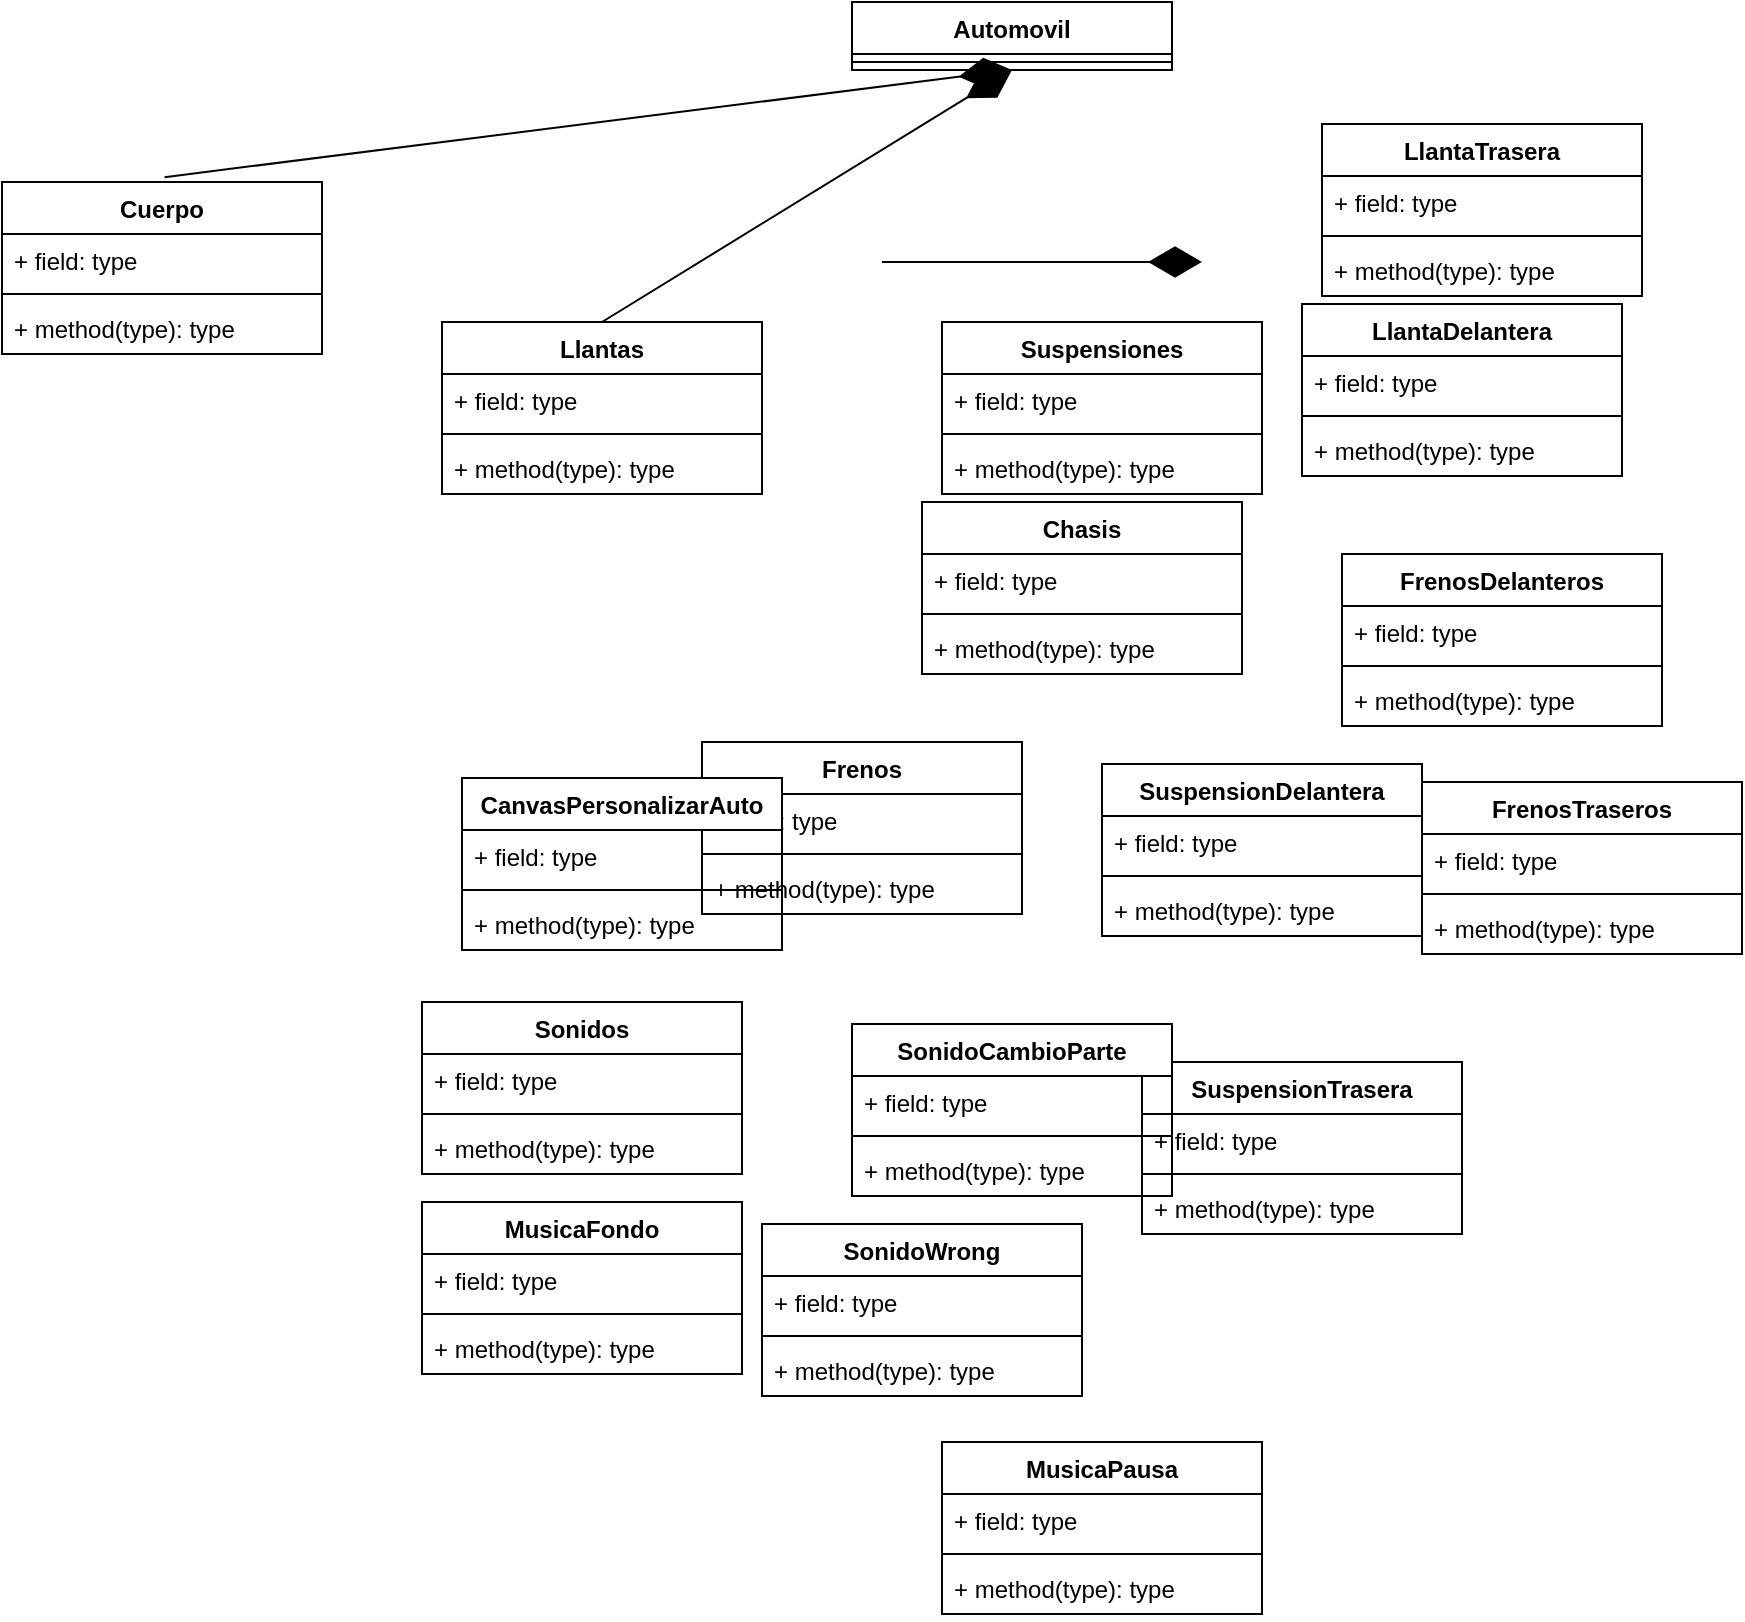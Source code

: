 <mxfile version="14.6.6" type="device"><diagram id="_zp5e1gZrEHyTiudf8Xm" name="Page-1"><mxGraphModel dx="1668" dy="423" grid="1" gridSize="10" guides="1" tooltips="1" connect="1" arrows="1" fold="1" page="1" pageScale="1" pageWidth="850" pageHeight="1100" math="0" shadow="0"><root><mxCell id="0"/><mxCell id="1" parent="0"/><mxCell id="GVhMm1rO3jeBODzTd0Iu-1" value="Automovil" style="swimlane;fontStyle=1;align=center;verticalAlign=top;childLayout=stackLayout;horizontal=1;startSize=26;horizontalStack=0;resizeParent=1;resizeParentMax=0;resizeLast=0;collapsible=1;marginBottom=0;" vertex="1" parent="1"><mxGeometry x="265" y="40" width="160" height="34" as="geometry"/></mxCell><mxCell id="GVhMm1rO3jeBODzTd0Iu-3" value="" style="line;strokeWidth=1;fillColor=none;align=left;verticalAlign=middle;spacingTop=-1;spacingLeft=3;spacingRight=3;rotatable=0;labelPosition=right;points=[];portConstraint=eastwest;" vertex="1" parent="GVhMm1rO3jeBODzTd0Iu-1"><mxGeometry y="26" width="160" height="8" as="geometry"/></mxCell><mxCell id="GVhMm1rO3jeBODzTd0Iu-5" value="Cuerpo" style="swimlane;fontStyle=1;align=center;verticalAlign=top;childLayout=stackLayout;horizontal=1;startSize=26;horizontalStack=0;resizeParent=1;resizeParentMax=0;resizeLast=0;collapsible=1;marginBottom=0;" vertex="1" parent="1"><mxGeometry x="-160" y="130" width="160" height="86" as="geometry"/></mxCell><mxCell id="GVhMm1rO3jeBODzTd0Iu-6" value="+ field: type" style="text;strokeColor=none;fillColor=none;align=left;verticalAlign=top;spacingLeft=4;spacingRight=4;overflow=hidden;rotatable=0;points=[[0,0.5],[1,0.5]];portConstraint=eastwest;" vertex="1" parent="GVhMm1rO3jeBODzTd0Iu-5"><mxGeometry y="26" width="160" height="26" as="geometry"/></mxCell><mxCell id="GVhMm1rO3jeBODzTd0Iu-7" value="" style="line;strokeWidth=1;fillColor=none;align=left;verticalAlign=middle;spacingTop=-1;spacingLeft=3;spacingRight=3;rotatable=0;labelPosition=right;points=[];portConstraint=eastwest;" vertex="1" parent="GVhMm1rO3jeBODzTd0Iu-5"><mxGeometry y="52" width="160" height="8" as="geometry"/></mxCell><mxCell id="GVhMm1rO3jeBODzTd0Iu-8" value="+ method(type): type" style="text;strokeColor=none;fillColor=none;align=left;verticalAlign=top;spacingLeft=4;spacingRight=4;overflow=hidden;rotatable=0;points=[[0,0.5],[1,0.5]];portConstraint=eastwest;" vertex="1" parent="GVhMm1rO3jeBODzTd0Iu-5"><mxGeometry y="60" width="160" height="26" as="geometry"/></mxCell><mxCell id="GVhMm1rO3jeBODzTd0Iu-9" value="Llantas" style="swimlane;fontStyle=1;align=center;verticalAlign=top;childLayout=stackLayout;horizontal=1;startSize=26;horizontalStack=0;resizeParent=1;resizeParentMax=0;resizeLast=0;collapsible=1;marginBottom=0;" vertex="1" parent="1"><mxGeometry x="60" y="200" width="160" height="86" as="geometry"/></mxCell><mxCell id="GVhMm1rO3jeBODzTd0Iu-10" value="+ field: type" style="text;strokeColor=none;fillColor=none;align=left;verticalAlign=top;spacingLeft=4;spacingRight=4;overflow=hidden;rotatable=0;points=[[0,0.5],[1,0.5]];portConstraint=eastwest;" vertex="1" parent="GVhMm1rO3jeBODzTd0Iu-9"><mxGeometry y="26" width="160" height="26" as="geometry"/></mxCell><mxCell id="GVhMm1rO3jeBODzTd0Iu-11" value="" style="line;strokeWidth=1;fillColor=none;align=left;verticalAlign=middle;spacingTop=-1;spacingLeft=3;spacingRight=3;rotatable=0;labelPosition=right;points=[];portConstraint=eastwest;" vertex="1" parent="GVhMm1rO3jeBODzTd0Iu-9"><mxGeometry y="52" width="160" height="8" as="geometry"/></mxCell><mxCell id="GVhMm1rO3jeBODzTd0Iu-12" value="+ method(type): type" style="text;strokeColor=none;fillColor=none;align=left;verticalAlign=top;spacingLeft=4;spacingRight=4;overflow=hidden;rotatable=0;points=[[0,0.5],[1,0.5]];portConstraint=eastwest;" vertex="1" parent="GVhMm1rO3jeBODzTd0Iu-9"><mxGeometry y="60" width="160" height="26" as="geometry"/></mxCell><mxCell id="GVhMm1rO3jeBODzTd0Iu-13" value="Suspensiones" style="swimlane;fontStyle=1;align=center;verticalAlign=top;childLayout=stackLayout;horizontal=1;startSize=26;horizontalStack=0;resizeParent=1;resizeParentMax=0;resizeLast=0;collapsible=1;marginBottom=0;" vertex="1" parent="1"><mxGeometry x="310" y="200" width="160" height="86" as="geometry"/></mxCell><mxCell id="GVhMm1rO3jeBODzTd0Iu-14" value="+ field: type" style="text;strokeColor=none;fillColor=none;align=left;verticalAlign=top;spacingLeft=4;spacingRight=4;overflow=hidden;rotatable=0;points=[[0,0.5],[1,0.5]];portConstraint=eastwest;" vertex="1" parent="GVhMm1rO3jeBODzTd0Iu-13"><mxGeometry y="26" width="160" height="26" as="geometry"/></mxCell><mxCell id="GVhMm1rO3jeBODzTd0Iu-15" value="" style="line;strokeWidth=1;fillColor=none;align=left;verticalAlign=middle;spacingTop=-1;spacingLeft=3;spacingRight=3;rotatable=0;labelPosition=right;points=[];portConstraint=eastwest;" vertex="1" parent="GVhMm1rO3jeBODzTd0Iu-13"><mxGeometry y="52" width="160" height="8" as="geometry"/></mxCell><mxCell id="GVhMm1rO3jeBODzTd0Iu-16" value="+ method(type): type" style="text;strokeColor=none;fillColor=none;align=left;verticalAlign=top;spacingLeft=4;spacingRight=4;overflow=hidden;rotatable=0;points=[[0,0.5],[1,0.5]];portConstraint=eastwest;" vertex="1" parent="GVhMm1rO3jeBODzTd0Iu-13"><mxGeometry y="60" width="160" height="26" as="geometry"/></mxCell><mxCell id="GVhMm1rO3jeBODzTd0Iu-17" value="Chasis" style="swimlane;fontStyle=1;align=center;verticalAlign=top;childLayout=stackLayout;horizontal=1;startSize=26;horizontalStack=0;resizeParent=1;resizeParentMax=0;resizeLast=0;collapsible=1;marginBottom=0;" vertex="1" parent="1"><mxGeometry x="300" y="290" width="160" height="86" as="geometry"/></mxCell><mxCell id="GVhMm1rO3jeBODzTd0Iu-18" value="+ field: type" style="text;strokeColor=none;fillColor=none;align=left;verticalAlign=top;spacingLeft=4;spacingRight=4;overflow=hidden;rotatable=0;points=[[0,0.5],[1,0.5]];portConstraint=eastwest;" vertex="1" parent="GVhMm1rO3jeBODzTd0Iu-17"><mxGeometry y="26" width="160" height="26" as="geometry"/></mxCell><mxCell id="GVhMm1rO3jeBODzTd0Iu-19" value="" style="line;strokeWidth=1;fillColor=none;align=left;verticalAlign=middle;spacingTop=-1;spacingLeft=3;spacingRight=3;rotatable=0;labelPosition=right;points=[];portConstraint=eastwest;" vertex="1" parent="GVhMm1rO3jeBODzTd0Iu-17"><mxGeometry y="52" width="160" height="8" as="geometry"/></mxCell><mxCell id="GVhMm1rO3jeBODzTd0Iu-20" value="+ method(type): type" style="text;strokeColor=none;fillColor=none;align=left;verticalAlign=top;spacingLeft=4;spacingRight=4;overflow=hidden;rotatable=0;points=[[0,0.5],[1,0.5]];portConstraint=eastwest;" vertex="1" parent="GVhMm1rO3jeBODzTd0Iu-17"><mxGeometry y="60" width="160" height="26" as="geometry"/></mxCell><mxCell id="GVhMm1rO3jeBODzTd0Iu-21" value="Frenos" style="swimlane;fontStyle=1;align=center;verticalAlign=top;childLayout=stackLayout;horizontal=1;startSize=26;horizontalStack=0;resizeParent=1;resizeParentMax=0;resizeLast=0;collapsible=1;marginBottom=0;" vertex="1" parent="1"><mxGeometry x="190" y="410" width="160" height="86" as="geometry"/></mxCell><mxCell id="GVhMm1rO3jeBODzTd0Iu-22" value="+ field: type" style="text;strokeColor=none;fillColor=none;align=left;verticalAlign=top;spacingLeft=4;spacingRight=4;overflow=hidden;rotatable=0;points=[[0,0.5],[1,0.5]];portConstraint=eastwest;" vertex="1" parent="GVhMm1rO3jeBODzTd0Iu-21"><mxGeometry y="26" width="160" height="26" as="geometry"/></mxCell><mxCell id="GVhMm1rO3jeBODzTd0Iu-23" value="" style="line;strokeWidth=1;fillColor=none;align=left;verticalAlign=middle;spacingTop=-1;spacingLeft=3;spacingRight=3;rotatable=0;labelPosition=right;points=[];portConstraint=eastwest;" vertex="1" parent="GVhMm1rO3jeBODzTd0Iu-21"><mxGeometry y="52" width="160" height="8" as="geometry"/></mxCell><mxCell id="GVhMm1rO3jeBODzTd0Iu-24" value="+ method(type): type" style="text;strokeColor=none;fillColor=none;align=left;verticalAlign=top;spacingLeft=4;spacingRight=4;overflow=hidden;rotatable=0;points=[[0,0.5],[1,0.5]];portConstraint=eastwest;" vertex="1" parent="GVhMm1rO3jeBODzTd0Iu-21"><mxGeometry y="60" width="160" height="26" as="geometry"/></mxCell><mxCell id="GVhMm1rO3jeBODzTd0Iu-25" value="LlantaDelantera" style="swimlane;fontStyle=1;align=center;verticalAlign=top;childLayout=stackLayout;horizontal=1;startSize=26;horizontalStack=0;resizeParent=1;resizeParentMax=0;resizeLast=0;collapsible=1;marginBottom=0;" vertex="1" parent="1"><mxGeometry x="490" y="191" width="160" height="86" as="geometry"/></mxCell><mxCell id="GVhMm1rO3jeBODzTd0Iu-26" value="+ field: type" style="text;strokeColor=none;fillColor=none;align=left;verticalAlign=top;spacingLeft=4;spacingRight=4;overflow=hidden;rotatable=0;points=[[0,0.5],[1,0.5]];portConstraint=eastwest;" vertex="1" parent="GVhMm1rO3jeBODzTd0Iu-25"><mxGeometry y="26" width="160" height="26" as="geometry"/></mxCell><mxCell id="GVhMm1rO3jeBODzTd0Iu-27" value="" style="line;strokeWidth=1;fillColor=none;align=left;verticalAlign=middle;spacingTop=-1;spacingLeft=3;spacingRight=3;rotatable=0;labelPosition=right;points=[];portConstraint=eastwest;" vertex="1" parent="GVhMm1rO3jeBODzTd0Iu-25"><mxGeometry y="52" width="160" height="8" as="geometry"/></mxCell><mxCell id="GVhMm1rO3jeBODzTd0Iu-28" value="+ method(type): type" style="text;strokeColor=none;fillColor=none;align=left;verticalAlign=top;spacingLeft=4;spacingRight=4;overflow=hidden;rotatable=0;points=[[0,0.5],[1,0.5]];portConstraint=eastwest;" vertex="1" parent="GVhMm1rO3jeBODzTd0Iu-25"><mxGeometry y="60" width="160" height="26" as="geometry"/></mxCell><mxCell id="GVhMm1rO3jeBODzTd0Iu-29" value="LlantaTrasera" style="swimlane;fontStyle=1;align=center;verticalAlign=top;childLayout=stackLayout;horizontal=1;startSize=26;horizontalStack=0;resizeParent=1;resizeParentMax=0;resizeLast=0;collapsible=1;marginBottom=0;" vertex="1" parent="1"><mxGeometry x="500" y="101" width="160" height="86" as="geometry"/></mxCell><mxCell id="GVhMm1rO3jeBODzTd0Iu-30" value="+ field: type" style="text;strokeColor=none;fillColor=none;align=left;verticalAlign=top;spacingLeft=4;spacingRight=4;overflow=hidden;rotatable=0;points=[[0,0.5],[1,0.5]];portConstraint=eastwest;" vertex="1" parent="GVhMm1rO3jeBODzTd0Iu-29"><mxGeometry y="26" width="160" height="26" as="geometry"/></mxCell><mxCell id="GVhMm1rO3jeBODzTd0Iu-31" value="" style="line;strokeWidth=1;fillColor=none;align=left;verticalAlign=middle;spacingTop=-1;spacingLeft=3;spacingRight=3;rotatable=0;labelPosition=right;points=[];portConstraint=eastwest;" vertex="1" parent="GVhMm1rO3jeBODzTd0Iu-29"><mxGeometry y="52" width="160" height="8" as="geometry"/></mxCell><mxCell id="GVhMm1rO3jeBODzTd0Iu-32" value="+ method(type): type" style="text;strokeColor=none;fillColor=none;align=left;verticalAlign=top;spacingLeft=4;spacingRight=4;overflow=hidden;rotatable=0;points=[[0,0.5],[1,0.5]];portConstraint=eastwest;" vertex="1" parent="GVhMm1rO3jeBODzTd0Iu-29"><mxGeometry y="60" width="160" height="26" as="geometry"/></mxCell><mxCell id="GVhMm1rO3jeBODzTd0Iu-33" value="FrenosDelanteros" style="swimlane;fontStyle=1;align=center;verticalAlign=top;childLayout=stackLayout;horizontal=1;startSize=26;horizontalStack=0;resizeParent=1;resizeParentMax=0;resizeLast=0;collapsible=1;marginBottom=0;" vertex="1" parent="1"><mxGeometry x="510" y="316" width="160" height="86" as="geometry"/></mxCell><mxCell id="GVhMm1rO3jeBODzTd0Iu-34" value="+ field: type" style="text;strokeColor=none;fillColor=none;align=left;verticalAlign=top;spacingLeft=4;spacingRight=4;overflow=hidden;rotatable=0;points=[[0,0.5],[1,0.5]];portConstraint=eastwest;" vertex="1" parent="GVhMm1rO3jeBODzTd0Iu-33"><mxGeometry y="26" width="160" height="26" as="geometry"/></mxCell><mxCell id="GVhMm1rO3jeBODzTd0Iu-35" value="" style="line;strokeWidth=1;fillColor=none;align=left;verticalAlign=middle;spacingTop=-1;spacingLeft=3;spacingRight=3;rotatable=0;labelPosition=right;points=[];portConstraint=eastwest;" vertex="1" parent="GVhMm1rO3jeBODzTd0Iu-33"><mxGeometry y="52" width="160" height="8" as="geometry"/></mxCell><mxCell id="GVhMm1rO3jeBODzTd0Iu-36" value="+ method(type): type" style="text;strokeColor=none;fillColor=none;align=left;verticalAlign=top;spacingLeft=4;spacingRight=4;overflow=hidden;rotatable=0;points=[[0,0.5],[1,0.5]];portConstraint=eastwest;" vertex="1" parent="GVhMm1rO3jeBODzTd0Iu-33"><mxGeometry y="60" width="160" height="26" as="geometry"/></mxCell><mxCell id="GVhMm1rO3jeBODzTd0Iu-37" value="FrenosTraseros" style="swimlane;fontStyle=1;align=center;verticalAlign=top;childLayout=stackLayout;horizontal=1;startSize=26;horizontalStack=0;resizeParent=1;resizeParentMax=0;resizeLast=0;collapsible=1;marginBottom=0;" vertex="1" parent="1"><mxGeometry x="550" y="430" width="160" height="86" as="geometry"/></mxCell><mxCell id="GVhMm1rO3jeBODzTd0Iu-38" value="+ field: type" style="text;strokeColor=none;fillColor=none;align=left;verticalAlign=top;spacingLeft=4;spacingRight=4;overflow=hidden;rotatable=0;points=[[0,0.5],[1,0.5]];portConstraint=eastwest;" vertex="1" parent="GVhMm1rO3jeBODzTd0Iu-37"><mxGeometry y="26" width="160" height="26" as="geometry"/></mxCell><mxCell id="GVhMm1rO3jeBODzTd0Iu-39" value="" style="line;strokeWidth=1;fillColor=none;align=left;verticalAlign=middle;spacingTop=-1;spacingLeft=3;spacingRight=3;rotatable=0;labelPosition=right;points=[];portConstraint=eastwest;" vertex="1" parent="GVhMm1rO3jeBODzTd0Iu-37"><mxGeometry y="52" width="160" height="8" as="geometry"/></mxCell><mxCell id="GVhMm1rO3jeBODzTd0Iu-40" value="+ method(type): type" style="text;strokeColor=none;fillColor=none;align=left;verticalAlign=top;spacingLeft=4;spacingRight=4;overflow=hidden;rotatable=0;points=[[0,0.5],[1,0.5]];portConstraint=eastwest;" vertex="1" parent="GVhMm1rO3jeBODzTd0Iu-37"><mxGeometry y="60" width="160" height="26" as="geometry"/></mxCell><mxCell id="GVhMm1rO3jeBODzTd0Iu-41" value="SuspensionDelantera" style="swimlane;fontStyle=1;align=center;verticalAlign=top;childLayout=stackLayout;horizontal=1;startSize=26;horizontalStack=0;resizeParent=1;resizeParentMax=0;resizeLast=0;collapsible=1;marginBottom=0;" vertex="1" parent="1"><mxGeometry x="390" y="421" width="160" height="86" as="geometry"/></mxCell><mxCell id="GVhMm1rO3jeBODzTd0Iu-42" value="+ field: type" style="text;strokeColor=none;fillColor=none;align=left;verticalAlign=top;spacingLeft=4;spacingRight=4;overflow=hidden;rotatable=0;points=[[0,0.5],[1,0.5]];portConstraint=eastwest;" vertex="1" parent="GVhMm1rO3jeBODzTd0Iu-41"><mxGeometry y="26" width="160" height="26" as="geometry"/></mxCell><mxCell id="GVhMm1rO3jeBODzTd0Iu-43" value="" style="line;strokeWidth=1;fillColor=none;align=left;verticalAlign=middle;spacingTop=-1;spacingLeft=3;spacingRight=3;rotatable=0;labelPosition=right;points=[];portConstraint=eastwest;" vertex="1" parent="GVhMm1rO3jeBODzTd0Iu-41"><mxGeometry y="52" width="160" height="8" as="geometry"/></mxCell><mxCell id="GVhMm1rO3jeBODzTd0Iu-44" value="+ method(type): type" style="text;strokeColor=none;fillColor=none;align=left;verticalAlign=top;spacingLeft=4;spacingRight=4;overflow=hidden;rotatable=0;points=[[0,0.5],[1,0.5]];portConstraint=eastwest;" vertex="1" parent="GVhMm1rO3jeBODzTd0Iu-41"><mxGeometry y="60" width="160" height="26" as="geometry"/></mxCell><mxCell id="GVhMm1rO3jeBODzTd0Iu-45" value="SuspensionTrasera" style="swimlane;fontStyle=1;align=center;verticalAlign=top;childLayout=stackLayout;horizontal=1;startSize=26;horizontalStack=0;resizeParent=1;resizeParentMax=0;resizeLast=0;collapsible=1;marginBottom=0;" vertex="1" parent="1"><mxGeometry x="410" y="570" width="160" height="86" as="geometry"/></mxCell><mxCell id="GVhMm1rO3jeBODzTd0Iu-46" value="+ field: type" style="text;strokeColor=none;fillColor=none;align=left;verticalAlign=top;spacingLeft=4;spacingRight=4;overflow=hidden;rotatable=0;points=[[0,0.5],[1,0.5]];portConstraint=eastwest;" vertex="1" parent="GVhMm1rO3jeBODzTd0Iu-45"><mxGeometry y="26" width="160" height="26" as="geometry"/></mxCell><mxCell id="GVhMm1rO3jeBODzTd0Iu-47" value="" style="line;strokeWidth=1;fillColor=none;align=left;verticalAlign=middle;spacingTop=-1;spacingLeft=3;spacingRight=3;rotatable=0;labelPosition=right;points=[];portConstraint=eastwest;" vertex="1" parent="GVhMm1rO3jeBODzTd0Iu-45"><mxGeometry y="52" width="160" height="8" as="geometry"/></mxCell><mxCell id="GVhMm1rO3jeBODzTd0Iu-48" value="+ method(type): type" style="text;strokeColor=none;fillColor=none;align=left;verticalAlign=top;spacingLeft=4;spacingRight=4;overflow=hidden;rotatable=0;points=[[0,0.5],[1,0.5]];portConstraint=eastwest;" vertex="1" parent="GVhMm1rO3jeBODzTd0Iu-45"><mxGeometry y="60" width="160" height="26" as="geometry"/></mxCell><mxCell id="GVhMm1rO3jeBODzTd0Iu-49" value="CanvasPersonalizarAuto" style="swimlane;fontStyle=1;align=center;verticalAlign=top;childLayout=stackLayout;horizontal=1;startSize=26;horizontalStack=0;resizeParent=1;resizeParentMax=0;resizeLast=0;collapsible=1;marginBottom=0;" vertex="1" parent="1"><mxGeometry x="70" y="428" width="160" height="86" as="geometry"/></mxCell><mxCell id="GVhMm1rO3jeBODzTd0Iu-50" value="+ field: type" style="text;strokeColor=none;fillColor=none;align=left;verticalAlign=top;spacingLeft=4;spacingRight=4;overflow=hidden;rotatable=0;points=[[0,0.5],[1,0.5]];portConstraint=eastwest;" vertex="1" parent="GVhMm1rO3jeBODzTd0Iu-49"><mxGeometry y="26" width="160" height="26" as="geometry"/></mxCell><mxCell id="GVhMm1rO3jeBODzTd0Iu-51" value="" style="line;strokeWidth=1;fillColor=none;align=left;verticalAlign=middle;spacingTop=-1;spacingLeft=3;spacingRight=3;rotatable=0;labelPosition=right;points=[];portConstraint=eastwest;" vertex="1" parent="GVhMm1rO3jeBODzTd0Iu-49"><mxGeometry y="52" width="160" height="8" as="geometry"/></mxCell><mxCell id="GVhMm1rO3jeBODzTd0Iu-52" value="+ method(type): type" style="text;strokeColor=none;fillColor=none;align=left;verticalAlign=top;spacingLeft=4;spacingRight=4;overflow=hidden;rotatable=0;points=[[0,0.5],[1,0.5]];portConstraint=eastwest;" vertex="1" parent="GVhMm1rO3jeBODzTd0Iu-49"><mxGeometry y="60" width="160" height="26" as="geometry"/></mxCell><mxCell id="GVhMm1rO3jeBODzTd0Iu-53" value="Sonidos" style="swimlane;fontStyle=1;align=center;verticalAlign=top;childLayout=stackLayout;horizontal=1;startSize=26;horizontalStack=0;resizeParent=1;resizeParentMax=0;resizeLast=0;collapsible=1;marginBottom=0;" vertex="1" parent="1"><mxGeometry x="50" y="540" width="160" height="86" as="geometry"/></mxCell><mxCell id="GVhMm1rO3jeBODzTd0Iu-54" value="+ field: type" style="text;strokeColor=none;fillColor=none;align=left;verticalAlign=top;spacingLeft=4;spacingRight=4;overflow=hidden;rotatable=0;points=[[0,0.5],[1,0.5]];portConstraint=eastwest;" vertex="1" parent="GVhMm1rO3jeBODzTd0Iu-53"><mxGeometry y="26" width="160" height="26" as="geometry"/></mxCell><mxCell id="GVhMm1rO3jeBODzTd0Iu-55" value="" style="line;strokeWidth=1;fillColor=none;align=left;verticalAlign=middle;spacingTop=-1;spacingLeft=3;spacingRight=3;rotatable=0;labelPosition=right;points=[];portConstraint=eastwest;" vertex="1" parent="GVhMm1rO3jeBODzTd0Iu-53"><mxGeometry y="52" width="160" height="8" as="geometry"/></mxCell><mxCell id="GVhMm1rO3jeBODzTd0Iu-56" value="+ method(type): type" style="text;strokeColor=none;fillColor=none;align=left;verticalAlign=top;spacingLeft=4;spacingRight=4;overflow=hidden;rotatable=0;points=[[0,0.5],[1,0.5]];portConstraint=eastwest;" vertex="1" parent="GVhMm1rO3jeBODzTd0Iu-53"><mxGeometry y="60" width="160" height="26" as="geometry"/></mxCell><mxCell id="GVhMm1rO3jeBODzTd0Iu-57" value="MusicaFondo" style="swimlane;fontStyle=1;align=center;verticalAlign=top;childLayout=stackLayout;horizontal=1;startSize=26;horizontalStack=0;resizeParent=1;resizeParentMax=0;resizeLast=0;collapsible=1;marginBottom=0;" vertex="1" parent="1"><mxGeometry x="50" y="640" width="160" height="86" as="geometry"/></mxCell><mxCell id="GVhMm1rO3jeBODzTd0Iu-58" value="+ field: type" style="text;strokeColor=none;fillColor=none;align=left;verticalAlign=top;spacingLeft=4;spacingRight=4;overflow=hidden;rotatable=0;points=[[0,0.5],[1,0.5]];portConstraint=eastwest;" vertex="1" parent="GVhMm1rO3jeBODzTd0Iu-57"><mxGeometry y="26" width="160" height="26" as="geometry"/></mxCell><mxCell id="GVhMm1rO3jeBODzTd0Iu-59" value="" style="line;strokeWidth=1;fillColor=none;align=left;verticalAlign=middle;spacingTop=-1;spacingLeft=3;spacingRight=3;rotatable=0;labelPosition=right;points=[];portConstraint=eastwest;" vertex="1" parent="GVhMm1rO3jeBODzTd0Iu-57"><mxGeometry y="52" width="160" height="8" as="geometry"/></mxCell><mxCell id="GVhMm1rO3jeBODzTd0Iu-60" value="+ method(type): type" style="text;strokeColor=none;fillColor=none;align=left;verticalAlign=top;spacingLeft=4;spacingRight=4;overflow=hidden;rotatable=0;points=[[0,0.5],[1,0.5]];portConstraint=eastwest;" vertex="1" parent="GVhMm1rO3jeBODzTd0Iu-57"><mxGeometry y="60" width="160" height="26" as="geometry"/></mxCell><mxCell id="GVhMm1rO3jeBODzTd0Iu-61" value="SonidoWrong" style="swimlane;fontStyle=1;align=center;verticalAlign=top;childLayout=stackLayout;horizontal=1;startSize=26;horizontalStack=0;resizeParent=1;resizeParentMax=0;resizeLast=0;collapsible=1;marginBottom=0;" vertex="1" parent="1"><mxGeometry x="220" y="651" width="160" height="86" as="geometry"/></mxCell><mxCell id="GVhMm1rO3jeBODzTd0Iu-62" value="+ field: type" style="text;strokeColor=none;fillColor=none;align=left;verticalAlign=top;spacingLeft=4;spacingRight=4;overflow=hidden;rotatable=0;points=[[0,0.5],[1,0.5]];portConstraint=eastwest;" vertex="1" parent="GVhMm1rO3jeBODzTd0Iu-61"><mxGeometry y="26" width="160" height="26" as="geometry"/></mxCell><mxCell id="GVhMm1rO3jeBODzTd0Iu-63" value="" style="line;strokeWidth=1;fillColor=none;align=left;verticalAlign=middle;spacingTop=-1;spacingLeft=3;spacingRight=3;rotatable=0;labelPosition=right;points=[];portConstraint=eastwest;" vertex="1" parent="GVhMm1rO3jeBODzTd0Iu-61"><mxGeometry y="52" width="160" height="8" as="geometry"/></mxCell><mxCell id="GVhMm1rO3jeBODzTd0Iu-64" value="+ method(type): type" style="text;strokeColor=none;fillColor=none;align=left;verticalAlign=top;spacingLeft=4;spacingRight=4;overflow=hidden;rotatable=0;points=[[0,0.5],[1,0.5]];portConstraint=eastwest;" vertex="1" parent="GVhMm1rO3jeBODzTd0Iu-61"><mxGeometry y="60" width="160" height="26" as="geometry"/></mxCell><mxCell id="GVhMm1rO3jeBODzTd0Iu-65" value="SonidoCambioParte" style="swimlane;fontStyle=1;align=center;verticalAlign=top;childLayout=stackLayout;horizontal=1;startSize=26;horizontalStack=0;resizeParent=1;resizeParentMax=0;resizeLast=0;collapsible=1;marginBottom=0;" vertex="1" parent="1"><mxGeometry x="265" y="551" width="160" height="86" as="geometry"/></mxCell><mxCell id="GVhMm1rO3jeBODzTd0Iu-66" value="+ field: type" style="text;strokeColor=none;fillColor=none;align=left;verticalAlign=top;spacingLeft=4;spacingRight=4;overflow=hidden;rotatable=0;points=[[0,0.5],[1,0.5]];portConstraint=eastwest;" vertex="1" parent="GVhMm1rO3jeBODzTd0Iu-65"><mxGeometry y="26" width="160" height="26" as="geometry"/></mxCell><mxCell id="GVhMm1rO3jeBODzTd0Iu-67" value="" style="line;strokeWidth=1;fillColor=none;align=left;verticalAlign=middle;spacingTop=-1;spacingLeft=3;spacingRight=3;rotatable=0;labelPosition=right;points=[];portConstraint=eastwest;" vertex="1" parent="GVhMm1rO3jeBODzTd0Iu-65"><mxGeometry y="52" width="160" height="8" as="geometry"/></mxCell><mxCell id="GVhMm1rO3jeBODzTd0Iu-68" value="+ method(type): type" style="text;strokeColor=none;fillColor=none;align=left;verticalAlign=top;spacingLeft=4;spacingRight=4;overflow=hidden;rotatable=0;points=[[0,0.5],[1,0.5]];portConstraint=eastwest;" vertex="1" parent="GVhMm1rO3jeBODzTd0Iu-65"><mxGeometry y="60" width="160" height="26" as="geometry"/></mxCell><mxCell id="GVhMm1rO3jeBODzTd0Iu-69" value="MusicaPausa" style="swimlane;fontStyle=1;align=center;verticalAlign=top;childLayout=stackLayout;horizontal=1;startSize=26;horizontalStack=0;resizeParent=1;resizeParentMax=0;resizeLast=0;collapsible=1;marginBottom=0;" vertex="1" parent="1"><mxGeometry x="310" y="760" width="160" height="86" as="geometry"/></mxCell><mxCell id="GVhMm1rO3jeBODzTd0Iu-70" value="+ field: type" style="text;strokeColor=none;fillColor=none;align=left;verticalAlign=top;spacingLeft=4;spacingRight=4;overflow=hidden;rotatable=0;points=[[0,0.5],[1,0.5]];portConstraint=eastwest;" vertex="1" parent="GVhMm1rO3jeBODzTd0Iu-69"><mxGeometry y="26" width="160" height="26" as="geometry"/></mxCell><mxCell id="GVhMm1rO3jeBODzTd0Iu-71" value="" style="line;strokeWidth=1;fillColor=none;align=left;verticalAlign=middle;spacingTop=-1;spacingLeft=3;spacingRight=3;rotatable=0;labelPosition=right;points=[];portConstraint=eastwest;" vertex="1" parent="GVhMm1rO3jeBODzTd0Iu-69"><mxGeometry y="52" width="160" height="8" as="geometry"/></mxCell><mxCell id="GVhMm1rO3jeBODzTd0Iu-72" value="+ method(type): type" style="text;strokeColor=none;fillColor=none;align=left;verticalAlign=top;spacingLeft=4;spacingRight=4;overflow=hidden;rotatable=0;points=[[0,0.5],[1,0.5]];portConstraint=eastwest;" vertex="1" parent="GVhMm1rO3jeBODzTd0Iu-69"><mxGeometry y="60" width="160" height="26" as="geometry"/></mxCell><mxCell id="GVhMm1rO3jeBODzTd0Iu-73" value="" style="endArrow=diamondThin;endFill=1;endSize=24;html=1;exitX=0.508;exitY=-0.028;exitDx=0;exitDy=0;exitPerimeter=0;entryX=0.5;entryY=1;entryDx=0;entryDy=0;" edge="1" parent="1" source="GVhMm1rO3jeBODzTd0Iu-5" target="GVhMm1rO3jeBODzTd0Iu-1"><mxGeometry width="160" relative="1" as="geometry"><mxPoint x="200" y="110" as="sourcePoint"/><mxPoint x="360" y="110" as="targetPoint"/></mxGeometry></mxCell><mxCell id="GVhMm1rO3jeBODzTd0Iu-74" value="" style="endArrow=diamondThin;endFill=1;endSize=24;html=1;exitX=0.5;exitY=0;exitDx=0;exitDy=0;entryX=0.5;entryY=1;entryDx=0;entryDy=0;" edge="1" parent="1" source="GVhMm1rO3jeBODzTd0Iu-9" target="GVhMm1rO3jeBODzTd0Iu-1"><mxGeometry width="160" relative="1" as="geometry"><mxPoint x="120" y="250" as="sourcePoint"/><mxPoint x="280" y="250" as="targetPoint"/></mxGeometry></mxCell><mxCell id="GVhMm1rO3jeBODzTd0Iu-75" value="" style="endArrow=diamondThin;endFill=1;endSize=24;html=1;" edge="1" parent="1"><mxGeometry width="160" relative="1" as="geometry"><mxPoint x="280" y="170" as="sourcePoint"/><mxPoint x="440" y="170" as="targetPoint"/></mxGeometry></mxCell></root></mxGraphModel></diagram></mxfile>